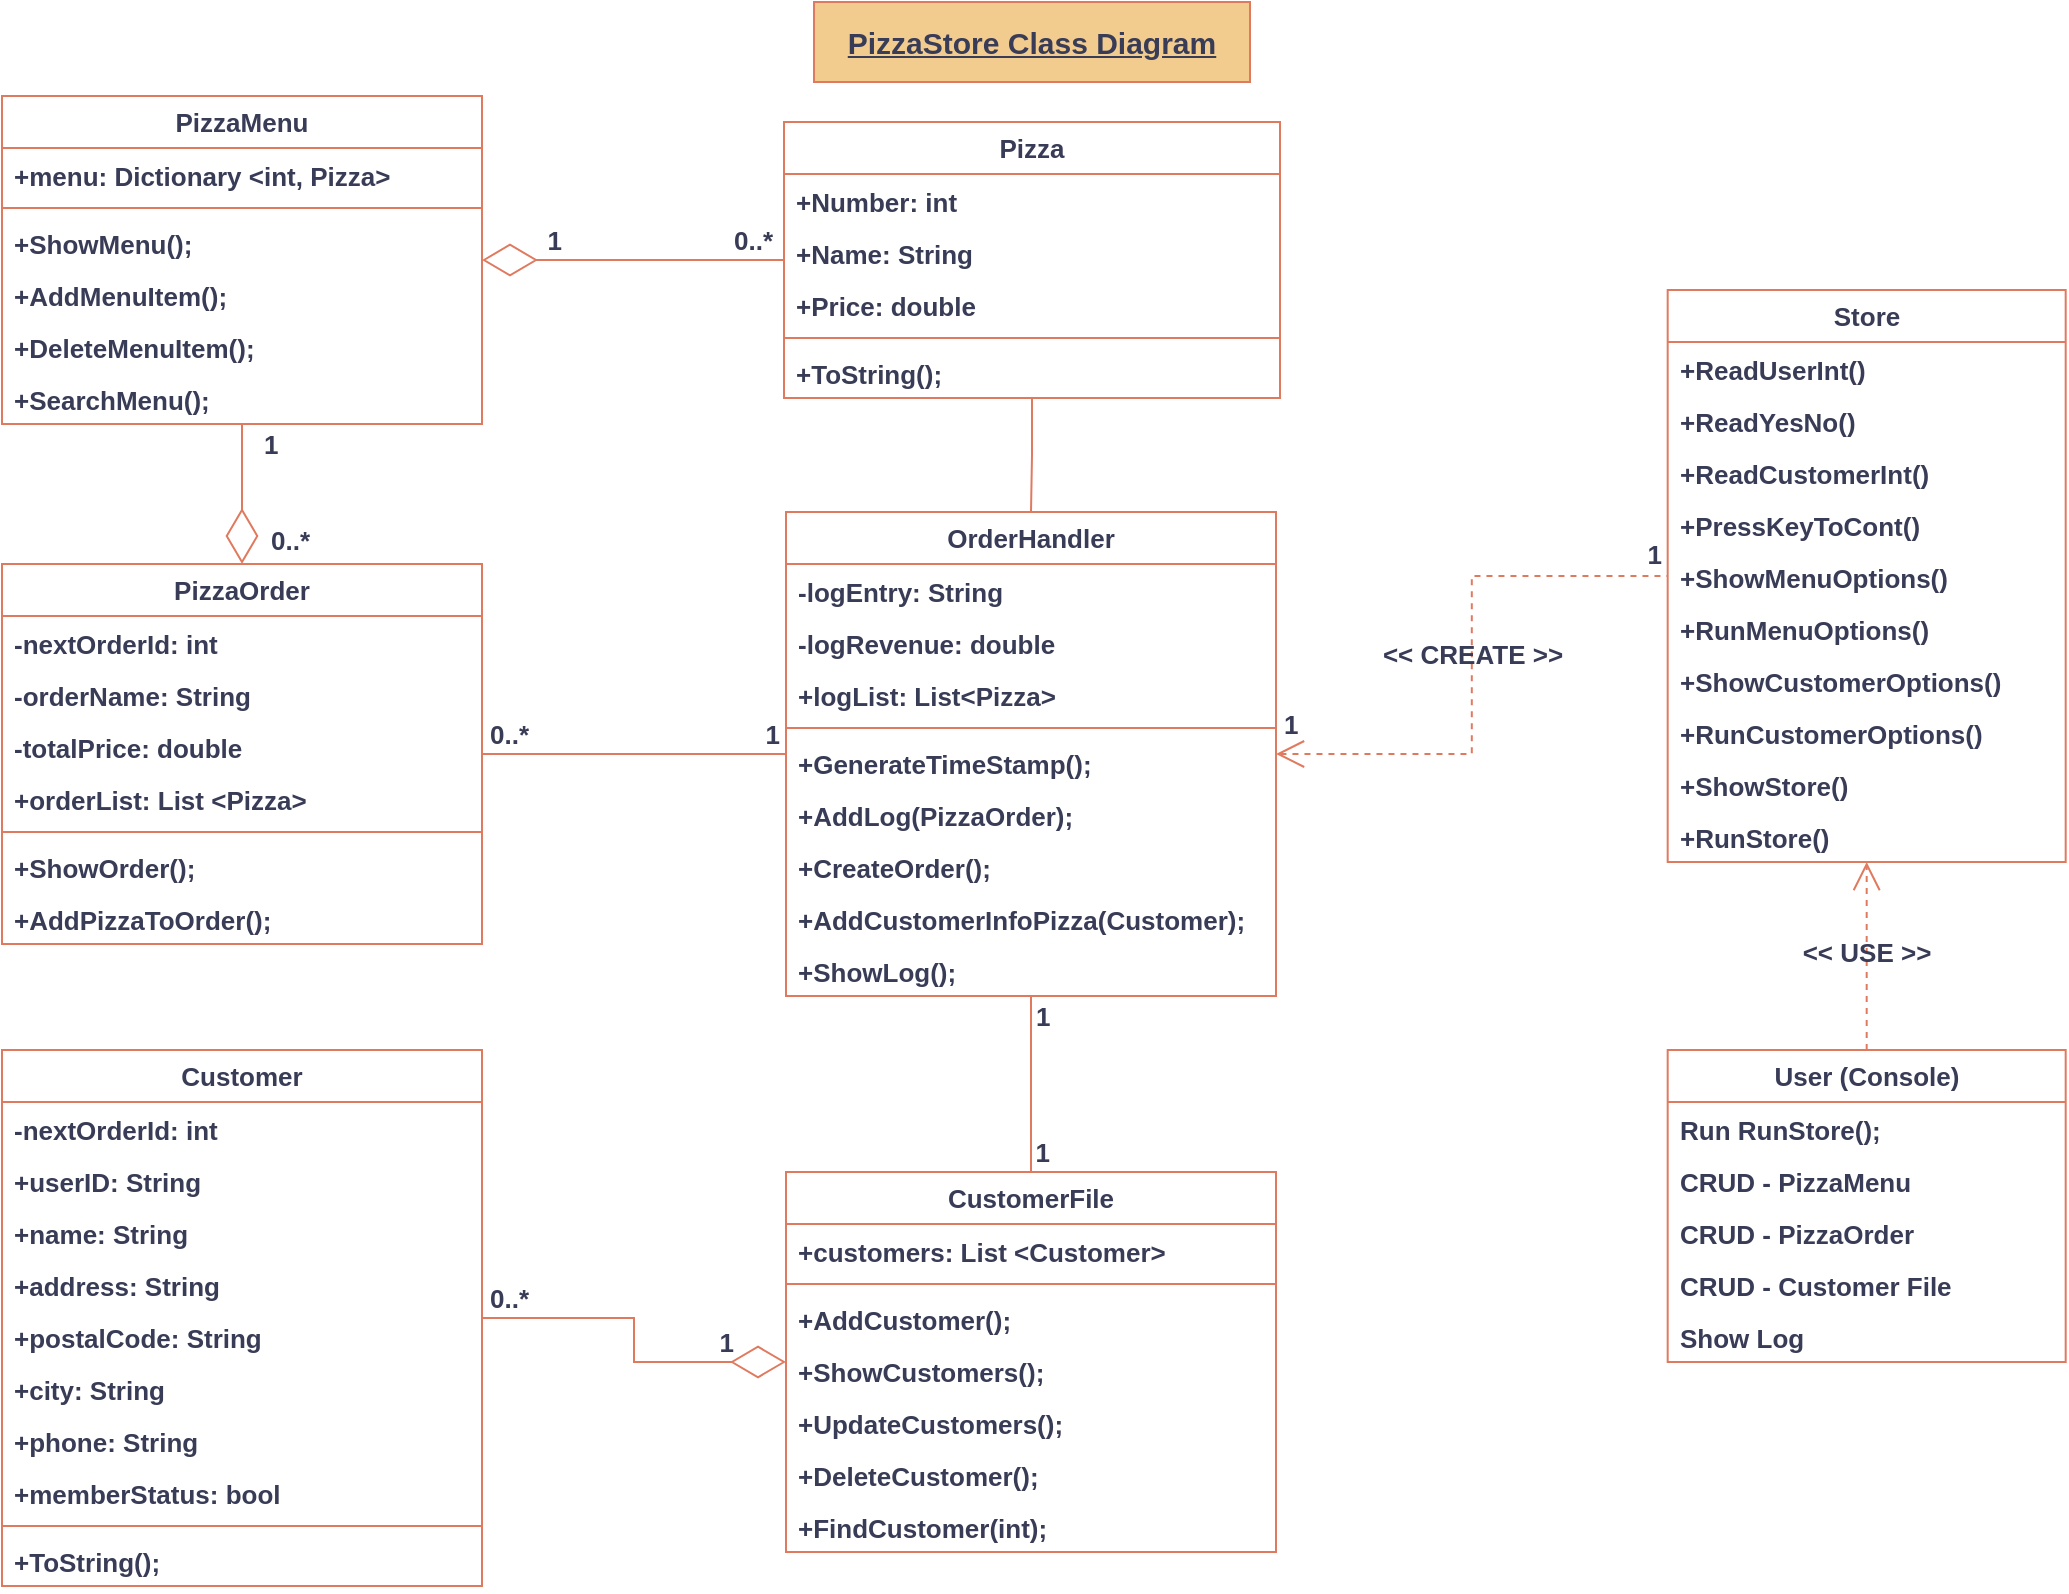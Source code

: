 <mxfile version="22.1.0" type="github">
  <diagram id="C5RBs43oDa-KdzZeNtuy" name="Page-1">
    <mxGraphModel dx="1433" dy="759" grid="1" gridSize="10" guides="1" tooltips="1" connect="1" arrows="1" fold="1" page="1" pageScale="1" pageWidth="1169" pageHeight="827" math="0" shadow="0">
      <root>
        <mxCell id="WIyWlLk6GJQsqaUBKTNV-0" />
        <mxCell id="WIyWlLk6GJQsqaUBKTNV-1" parent="WIyWlLk6GJQsqaUBKTNV-0" />
        <mxCell id="bQJ-rLeKdSGz1fPd3Oes-1" style="edgeStyle=orthogonalEdgeStyle;rounded=0;orthogonalLoop=1;jettySize=auto;html=1;endArrow=none;endFill=0;fillColor=#F2CC8F;strokeColor=#E07A5F;labelBackgroundColor=none;fontColor=default;" edge="1" parent="WIyWlLk6GJQsqaUBKTNV-1" source="Lri-4pAWPh4FQ8ncXx80-12" target="Lri-4pAWPh4FQ8ncXx80-90">
          <mxGeometry relative="1" as="geometry" />
        </mxCell>
        <mxCell id="Lri-4pAWPh4FQ8ncXx80-12" value="Pizza" style="swimlane;fontStyle=1;childLayout=stackLayout;horizontal=1;startSize=26;fillColor=none;horizontalStack=0;resizeParent=1;resizeParentMax=0;resizeLast=0;collapsible=1;marginBottom=0;whiteSpace=wrap;html=1;fontSize=13;spacing=2;rounded=0;labelBackgroundColor=none;strokeColor=#E07A5F;fontColor=#393C56;" parent="WIyWlLk6GJQsqaUBKTNV-1" vertex="1">
          <mxGeometry x="461" y="75" width="248" height="138" as="geometry" />
        </mxCell>
        <mxCell id="Lri-4pAWPh4FQ8ncXx80-13" value="+Number: int" style="text;strokeColor=none;fillColor=none;align=left;verticalAlign=top;spacingLeft=4;spacingRight=4;overflow=hidden;rotatable=0;points=[[0,0.5],[1,0.5]];portConstraint=eastwest;whiteSpace=wrap;html=1;fontSize=13;spacing=2;rounded=0;labelBackgroundColor=none;fontColor=#393C56;fontStyle=1" parent="Lri-4pAWPh4FQ8ncXx80-12" vertex="1">
          <mxGeometry y="26" width="248" height="26" as="geometry" />
        </mxCell>
        <mxCell id="Lri-4pAWPh4FQ8ncXx80-14" value="+Name: String" style="text;strokeColor=none;fillColor=none;align=left;verticalAlign=top;spacingLeft=4;spacingRight=4;overflow=hidden;rotatable=0;points=[[0,0.5],[1,0.5]];portConstraint=eastwest;whiteSpace=wrap;html=1;fontSize=13;spacing=2;rounded=0;labelBackgroundColor=none;fontColor=#393C56;fontStyle=1" parent="Lri-4pAWPh4FQ8ncXx80-12" vertex="1">
          <mxGeometry y="52" width="248" height="26" as="geometry" />
        </mxCell>
        <mxCell id="Lri-4pAWPh4FQ8ncXx80-15" value="+Price: double" style="text;strokeColor=none;fillColor=none;align=left;verticalAlign=top;spacingLeft=4;spacingRight=4;overflow=hidden;rotatable=0;points=[[0,0.5],[1,0.5]];portConstraint=eastwest;whiteSpace=wrap;html=1;fontSize=13;spacing=2;rounded=0;labelBackgroundColor=none;fontColor=#393C56;fontStyle=1" parent="Lri-4pAWPh4FQ8ncXx80-12" vertex="1">
          <mxGeometry y="78" width="248" height="26" as="geometry" />
        </mxCell>
        <mxCell id="Lri-4pAWPh4FQ8ncXx80-107" value="" style="line;strokeWidth=1;fillColor=none;align=left;verticalAlign=middle;spacingTop=-1;spacingLeft=3;spacingRight=3;rotatable=0;labelPosition=right;points=[];portConstraint=eastwest;strokeColor=#E07A5F;fontColor=#393C56;labelBackgroundColor=none;" parent="Lri-4pAWPh4FQ8ncXx80-12" vertex="1">
          <mxGeometry y="104" width="248" height="8" as="geometry" />
        </mxCell>
        <mxCell id="Lri-4pAWPh4FQ8ncXx80-108" value="+ToString();" style="text;strokeColor=none;fillColor=none;align=left;verticalAlign=top;spacingLeft=4;spacingRight=4;overflow=hidden;rotatable=0;points=[[0,0.5],[1,0.5]];portConstraint=eastwest;whiteSpace=wrap;html=1;fontSize=13;spacing=2;rounded=0;labelBackgroundColor=none;fontColor=#393C56;fontStyle=1" parent="Lri-4pAWPh4FQ8ncXx80-12" vertex="1">
          <mxGeometry y="112" width="248" height="26" as="geometry" />
        </mxCell>
        <mxCell id="Lri-4pAWPh4FQ8ncXx80-16" value="User (Console)" style="swimlane;fontStyle=1;childLayout=stackLayout;horizontal=1;startSize=26;fillColor=none;horizontalStack=0;resizeParent=1;resizeParentMax=0;resizeLast=0;collapsible=1;marginBottom=0;whiteSpace=wrap;html=1;fontSize=13;spacing=2;rounded=0;labelBackgroundColor=none;strokeColor=#E07A5F;fontColor=#393C56;" parent="WIyWlLk6GJQsqaUBKTNV-1" vertex="1">
          <mxGeometry x="902.84" y="539" width="199" height="156" as="geometry" />
        </mxCell>
        <mxCell id="Lri-4pAWPh4FQ8ncXx80-17" value="Run RunStore();" style="text;strokeColor=none;fillColor=none;align=left;verticalAlign=top;spacingLeft=4;spacingRight=4;overflow=hidden;rotatable=0;points=[[0,0.5],[1,0.5]];portConstraint=eastwest;whiteSpace=wrap;html=1;fontSize=13;spacing=2;rounded=0;labelBackgroundColor=none;fontColor=#393C56;fontStyle=1" parent="Lri-4pAWPh4FQ8ncXx80-16" vertex="1">
          <mxGeometry y="26" width="199" height="26" as="geometry" />
        </mxCell>
        <mxCell id="Lri-4pAWPh4FQ8ncXx80-18" value="CRUD - PizzaMenu" style="text;strokeColor=none;fillColor=none;align=left;verticalAlign=top;spacingLeft=4;spacingRight=4;overflow=hidden;rotatable=0;points=[[0,0.5],[1,0.5]];portConstraint=eastwest;whiteSpace=wrap;html=1;fontSize=13;spacing=2;rounded=0;labelBackgroundColor=none;fontColor=#393C56;fontStyle=1" parent="Lri-4pAWPh4FQ8ncXx80-16" vertex="1">
          <mxGeometry y="52" width="199" height="26" as="geometry" />
        </mxCell>
        <mxCell id="Lri-4pAWPh4FQ8ncXx80-110" value="CRUD - PizzaOrder" style="text;strokeColor=none;fillColor=none;align=left;verticalAlign=top;spacingLeft=4;spacingRight=4;overflow=hidden;rotatable=0;points=[[0,0.5],[1,0.5]];portConstraint=eastwest;whiteSpace=wrap;html=1;fontSize=13;spacing=2;rounded=0;labelBackgroundColor=none;fontColor=#393C56;fontStyle=1" parent="Lri-4pAWPh4FQ8ncXx80-16" vertex="1">
          <mxGeometry y="78" width="199" height="26" as="geometry" />
        </mxCell>
        <mxCell id="Lri-4pAWPh4FQ8ncXx80-19" value="CRUD - Customer File&amp;nbsp;" style="text;strokeColor=none;fillColor=none;align=left;verticalAlign=top;spacingLeft=4;spacingRight=4;overflow=hidden;rotatable=0;points=[[0,0.5],[1,0.5]];portConstraint=eastwest;whiteSpace=wrap;html=1;fontSize=13;spacing=2;rounded=0;labelBackgroundColor=none;fontColor=#393C56;fontStyle=1" parent="Lri-4pAWPh4FQ8ncXx80-16" vertex="1">
          <mxGeometry y="104" width="199" height="26" as="geometry" />
        </mxCell>
        <mxCell id="Lri-4pAWPh4FQ8ncXx80-20" value="Show Log" style="text;strokeColor=none;fillColor=none;align=left;verticalAlign=top;spacingLeft=4;spacingRight=4;overflow=hidden;rotatable=0;points=[[0,0.5],[1,0.5]];portConstraint=eastwest;whiteSpace=wrap;html=1;fontSize=13;spacing=2;rounded=0;labelBackgroundColor=none;fontColor=#393C56;fontStyle=1" parent="Lri-4pAWPh4FQ8ncXx80-16" vertex="1">
          <mxGeometry y="130" width="199" height="26" as="geometry" />
        </mxCell>
        <mxCell id="Lri-4pAWPh4FQ8ncXx80-30" value="PizzaOrder" style="swimlane;fontStyle=1;childLayout=stackLayout;horizontal=1;startSize=26;fillColor=none;horizontalStack=0;resizeParent=1;resizeParentMax=0;resizeLast=0;collapsible=1;marginBottom=0;whiteSpace=wrap;html=1;fontSize=13;spacing=2;rounded=0;labelBackgroundColor=none;strokeColor=#E07A5F;fontColor=#393C56;" parent="WIyWlLk6GJQsqaUBKTNV-1" vertex="1">
          <mxGeometry x="70" y="296" width="240" height="190" as="geometry" />
        </mxCell>
        <mxCell id="Lri-4pAWPh4FQ8ncXx80-32" value="-nextOrderId: int" style="text;strokeColor=none;fillColor=none;align=left;verticalAlign=top;spacingLeft=4;spacingRight=4;overflow=hidden;rotatable=0;points=[[0,0.5],[1,0.5]];portConstraint=eastwest;whiteSpace=wrap;html=1;fontSize=13;spacing=2;rounded=0;labelBackgroundColor=none;fontColor=#393C56;fontStyle=1" parent="Lri-4pAWPh4FQ8ncXx80-30" vertex="1">
          <mxGeometry y="26" width="240" height="26" as="geometry" />
        </mxCell>
        <mxCell id="Lri-4pAWPh4FQ8ncXx80-33" value="-orderName: String" style="text;strokeColor=none;fillColor=none;align=left;verticalAlign=top;spacingLeft=4;spacingRight=4;overflow=hidden;rotatable=0;points=[[0,0.5],[1,0.5]];portConstraint=eastwest;whiteSpace=wrap;html=1;fontSize=13;spacing=2;rounded=0;labelBackgroundColor=none;fontColor=#393C56;fontStyle=1" parent="Lri-4pAWPh4FQ8ncXx80-30" vertex="1">
          <mxGeometry y="52" width="240" height="26" as="geometry" />
        </mxCell>
        <mxCell id="Lri-4pAWPh4FQ8ncXx80-34" value="-totalPrice: double" style="text;strokeColor=none;fillColor=none;align=left;verticalAlign=top;spacingLeft=4;spacingRight=4;overflow=hidden;rotatable=0;points=[[0,0.5],[1,0.5]];portConstraint=eastwest;whiteSpace=wrap;html=1;fontSize=13;spacing=2;rounded=0;labelBackgroundColor=none;fontColor=#393C56;fontStyle=1" parent="Lri-4pAWPh4FQ8ncXx80-30" vertex="1">
          <mxGeometry y="78" width="240" height="26" as="geometry" />
        </mxCell>
        <mxCell id="Lri-4pAWPh4FQ8ncXx80-31" value="+orderList: List &amp;lt;Pizza&amp;gt;" style="text;strokeColor=none;fillColor=none;align=left;verticalAlign=top;spacingLeft=4;spacingRight=4;overflow=hidden;rotatable=0;points=[[0,0.5],[1,0.5]];portConstraint=eastwest;whiteSpace=wrap;html=1;fontSize=13;spacing=2;rounded=0;labelBackgroundColor=none;fontColor=#393C56;fontStyle=1" parent="Lri-4pAWPh4FQ8ncXx80-30" vertex="1">
          <mxGeometry y="104" width="240" height="26" as="geometry" />
        </mxCell>
        <mxCell id="Lri-4pAWPh4FQ8ncXx80-101" value="" style="line;strokeWidth=1;fillColor=none;align=left;verticalAlign=middle;spacingTop=-1;spacingLeft=3;spacingRight=3;rotatable=0;labelPosition=right;points=[];portConstraint=eastwest;strokeColor=#E07A5F;labelBackgroundColor=none;fontColor=#393C56;fontSize=13;fontStyle=1" parent="Lri-4pAWPh4FQ8ncXx80-30" vertex="1">
          <mxGeometry y="130" width="240" height="8" as="geometry" />
        </mxCell>
        <mxCell id="Lri-4pAWPh4FQ8ncXx80-35" value="+ShowOrder();" style="text;strokeColor=none;fillColor=none;align=left;verticalAlign=top;spacingLeft=4;spacingRight=4;overflow=hidden;rotatable=0;points=[[0,0.5],[1,0.5]];portConstraint=eastwest;whiteSpace=wrap;html=1;fontSize=13;spacing=2;rounded=0;labelBackgroundColor=none;fontColor=#393C56;fontStyle=1" parent="Lri-4pAWPh4FQ8ncXx80-30" vertex="1">
          <mxGeometry y="138" width="240" height="26" as="geometry" />
        </mxCell>
        <mxCell id="Lri-4pAWPh4FQ8ncXx80-36" value="+AddPizzaToOrder();" style="text;strokeColor=none;fillColor=none;align=left;verticalAlign=top;spacingLeft=4;spacingRight=4;overflow=hidden;rotatable=0;points=[[0,0.5],[1,0.5]];portConstraint=eastwest;whiteSpace=wrap;html=1;fontSize=13;spacing=2;rounded=0;labelBackgroundColor=none;fontColor=#393C56;fontStyle=1" parent="Lri-4pAWPh4FQ8ncXx80-30" vertex="1">
          <mxGeometry y="164" width="240" height="26" as="geometry" />
        </mxCell>
        <mxCell id="Lri-4pAWPh4FQ8ncXx80-37" value="Store" style="swimlane;fontStyle=1;childLayout=stackLayout;horizontal=1;startSize=26;fillColor=none;horizontalStack=0;resizeParent=1;resizeParentMax=0;resizeLast=0;collapsible=1;marginBottom=0;whiteSpace=wrap;html=1;fontSize=13;spacing=2;rounded=0;labelBackgroundColor=none;strokeColor=#E07A5F;fontColor=#393C56;" parent="WIyWlLk6GJQsqaUBKTNV-1" vertex="1">
          <mxGeometry x="902.84" y="159" width="199" height="286" as="geometry" />
        </mxCell>
        <mxCell id="Lri-4pAWPh4FQ8ncXx80-38" value="+ReadUserInt()" style="text;strokeColor=none;fillColor=none;align=left;verticalAlign=top;spacingLeft=4;spacingRight=4;overflow=hidden;rotatable=0;points=[[0,0.5],[1,0.5]];portConstraint=eastwest;whiteSpace=wrap;html=1;fontSize=13;spacing=2;rounded=0;labelBackgroundColor=none;fontColor=#393C56;fontStyle=1" parent="Lri-4pAWPh4FQ8ncXx80-37" vertex="1">
          <mxGeometry y="26" width="199" height="26" as="geometry" />
        </mxCell>
        <mxCell id="Lri-4pAWPh4FQ8ncXx80-39" value="+ReadYesNo()" style="text;strokeColor=none;fillColor=none;align=left;verticalAlign=top;spacingLeft=4;spacingRight=4;overflow=hidden;rotatable=0;points=[[0,0.5],[1,0.5]];portConstraint=eastwest;whiteSpace=wrap;html=1;fontSize=13;spacing=2;rounded=0;labelBackgroundColor=none;fontColor=#393C56;fontStyle=1" parent="Lri-4pAWPh4FQ8ncXx80-37" vertex="1">
          <mxGeometry y="52" width="199" height="26" as="geometry" />
        </mxCell>
        <mxCell id="Lri-4pAWPh4FQ8ncXx80-40" value="+ReadCustomerInt()" style="text;strokeColor=none;fillColor=none;align=left;verticalAlign=top;spacingLeft=4;spacingRight=4;overflow=hidden;rotatable=0;points=[[0,0.5],[1,0.5]];portConstraint=eastwest;whiteSpace=wrap;html=1;fontSize=13;spacing=2;rounded=0;labelBackgroundColor=none;fontColor=#393C56;fontStyle=1" parent="Lri-4pAWPh4FQ8ncXx80-37" vertex="1">
          <mxGeometry y="78" width="199" height="26" as="geometry" />
        </mxCell>
        <mxCell id="Lri-4pAWPh4FQ8ncXx80-41" value="+PressKeyToCont()" style="text;strokeColor=none;fillColor=none;align=left;verticalAlign=top;spacingLeft=4;spacingRight=4;overflow=hidden;rotatable=0;points=[[0,0.5],[1,0.5]];portConstraint=eastwest;whiteSpace=wrap;html=1;fontSize=13;spacing=2;rounded=0;labelBackgroundColor=none;fontColor=#393C56;fontStyle=1" parent="Lri-4pAWPh4FQ8ncXx80-37" vertex="1">
          <mxGeometry y="104" width="199" height="26" as="geometry" />
        </mxCell>
        <mxCell id="Lri-4pAWPh4FQ8ncXx80-42" value="+ShowMenuOptions()" style="text;strokeColor=none;fillColor=none;align=left;verticalAlign=top;spacingLeft=4;spacingRight=4;overflow=hidden;rotatable=0;points=[[0,0.5],[1,0.5]];portConstraint=eastwest;whiteSpace=wrap;html=1;fontSize=13;spacing=2;rounded=0;labelBackgroundColor=none;fontColor=#393C56;fontStyle=1" parent="Lri-4pAWPh4FQ8ncXx80-37" vertex="1">
          <mxGeometry y="130" width="199" height="26" as="geometry" />
        </mxCell>
        <mxCell id="Lri-4pAWPh4FQ8ncXx80-43" value="+RunMenuOptions()" style="text;strokeColor=none;fillColor=none;align=left;verticalAlign=top;spacingLeft=4;spacingRight=4;overflow=hidden;rotatable=0;points=[[0,0.5],[1,0.5]];portConstraint=eastwest;whiteSpace=wrap;html=1;fontSize=13;spacing=2;rounded=0;labelBackgroundColor=none;fontColor=#393C56;fontStyle=1" parent="Lri-4pAWPh4FQ8ncXx80-37" vertex="1">
          <mxGeometry y="156" width="199" height="26" as="geometry" />
        </mxCell>
        <mxCell id="Lri-4pAWPh4FQ8ncXx80-44" value="+ShowCustomerOptions()" style="text;strokeColor=none;fillColor=none;align=left;verticalAlign=top;spacingLeft=4;spacingRight=4;overflow=hidden;rotatable=0;points=[[0,0.5],[1,0.5]];portConstraint=eastwest;whiteSpace=wrap;html=1;fontSize=13;spacing=2;rounded=0;labelBackgroundColor=none;fontColor=#393C56;fontStyle=1" parent="Lri-4pAWPh4FQ8ncXx80-37" vertex="1">
          <mxGeometry y="182" width="199" height="26" as="geometry" />
        </mxCell>
        <mxCell id="Lri-4pAWPh4FQ8ncXx80-45" value="+RunCustomerOptions()" style="text;strokeColor=none;fillColor=none;align=left;verticalAlign=top;spacingLeft=4;spacingRight=4;overflow=hidden;rotatable=0;points=[[0,0.5],[1,0.5]];portConstraint=eastwest;whiteSpace=wrap;html=1;fontSize=13;spacing=2;rounded=0;labelBackgroundColor=none;fontColor=#393C56;fontStyle=1" parent="Lri-4pAWPh4FQ8ncXx80-37" vertex="1">
          <mxGeometry y="208" width="199" height="26" as="geometry" />
        </mxCell>
        <mxCell id="Lri-4pAWPh4FQ8ncXx80-46" value="+ShowStore()" style="text;strokeColor=none;fillColor=none;align=left;verticalAlign=top;spacingLeft=4;spacingRight=4;overflow=hidden;rotatable=0;points=[[0,0.5],[1,0.5]];portConstraint=eastwest;whiteSpace=wrap;html=1;fontSize=13;spacing=2;rounded=0;labelBackgroundColor=none;fontColor=#393C56;fontStyle=1" parent="Lri-4pAWPh4FQ8ncXx80-37" vertex="1">
          <mxGeometry y="234" width="199" height="26" as="geometry" />
        </mxCell>
        <mxCell id="Lri-4pAWPh4FQ8ncXx80-47" value="+RunStore()" style="text;strokeColor=none;fillColor=none;align=left;verticalAlign=top;spacingLeft=4;spacingRight=4;overflow=hidden;rotatable=0;points=[[0,0.5],[1,0.5]];portConstraint=eastwest;whiteSpace=wrap;html=1;fontSize=13;spacing=2;rounded=0;labelBackgroundColor=none;fontColor=#393C56;fontStyle=1" parent="Lri-4pAWPh4FQ8ncXx80-37" vertex="1">
          <mxGeometry y="260" width="199" height="26" as="geometry" />
        </mxCell>
        <mxCell id="Lri-4pAWPh4FQ8ncXx80-48" value="Customer" style="swimlane;fontStyle=1;childLayout=stackLayout;horizontal=1;startSize=26;fillColor=none;horizontalStack=0;resizeParent=1;resizeParentMax=0;resizeLast=0;collapsible=1;marginBottom=0;whiteSpace=wrap;html=1;fontSize=13;spacing=2;rounded=0;labelBackgroundColor=none;strokeColor=#E07A5F;fontColor=#393C56;" parent="WIyWlLk6GJQsqaUBKTNV-1" vertex="1">
          <mxGeometry x="70" y="539" width="240" height="268" as="geometry" />
        </mxCell>
        <mxCell id="Lri-4pAWPh4FQ8ncXx80-49" value="-nextOrderId: int" style="text;strokeColor=none;fillColor=none;align=left;verticalAlign=top;spacingLeft=4;spacingRight=4;overflow=hidden;rotatable=0;points=[[0,0.5],[1,0.5]];portConstraint=eastwest;whiteSpace=wrap;html=1;fontSize=13;spacing=2;rounded=0;labelBackgroundColor=none;fontColor=#393C56;fontStyle=1" parent="Lri-4pAWPh4FQ8ncXx80-48" vertex="1">
          <mxGeometry y="26" width="240" height="26" as="geometry" />
        </mxCell>
        <mxCell id="Lri-4pAWPh4FQ8ncXx80-109" value="+userID: String" style="text;strokeColor=none;fillColor=none;align=left;verticalAlign=top;spacingLeft=4;spacingRight=4;overflow=hidden;rotatable=0;points=[[0,0.5],[1,0.5]];portConstraint=eastwest;whiteSpace=wrap;html=1;fontSize=13;spacing=2;rounded=0;labelBackgroundColor=none;fontColor=#393C56;fontStyle=1" parent="Lri-4pAWPh4FQ8ncXx80-48" vertex="1">
          <mxGeometry y="52" width="240" height="26" as="geometry" />
        </mxCell>
        <mxCell id="Lri-4pAWPh4FQ8ncXx80-50" value="+name: String" style="text;strokeColor=none;fillColor=none;align=left;verticalAlign=top;spacingLeft=4;spacingRight=4;overflow=hidden;rotatable=0;points=[[0,0.5],[1,0.5]];portConstraint=eastwest;whiteSpace=wrap;html=1;fontSize=13;spacing=2;rounded=0;labelBackgroundColor=none;fontColor=#393C56;fontStyle=1" parent="Lri-4pAWPh4FQ8ncXx80-48" vertex="1">
          <mxGeometry y="78" width="240" height="26" as="geometry" />
        </mxCell>
        <mxCell id="Lri-4pAWPh4FQ8ncXx80-51" value="+address: String" style="text;strokeColor=none;fillColor=none;align=left;verticalAlign=top;spacingLeft=4;spacingRight=4;overflow=hidden;rotatable=0;points=[[0,0.5],[1,0.5]];portConstraint=eastwest;whiteSpace=wrap;html=1;fontSize=13;spacing=2;rounded=0;labelBackgroundColor=none;fontColor=#393C56;fontStyle=1" parent="Lri-4pAWPh4FQ8ncXx80-48" vertex="1">
          <mxGeometry y="104" width="240" height="26" as="geometry" />
        </mxCell>
        <mxCell id="Lri-4pAWPh4FQ8ncXx80-52" value="+postalCode: String" style="text;strokeColor=none;fillColor=none;align=left;verticalAlign=top;spacingLeft=4;spacingRight=4;overflow=hidden;rotatable=0;points=[[0,0.5],[1,0.5]];portConstraint=eastwest;whiteSpace=wrap;html=1;fontSize=13;spacing=2;rounded=0;labelBackgroundColor=none;fontColor=#393C56;fontStyle=1" parent="Lri-4pAWPh4FQ8ncXx80-48" vertex="1">
          <mxGeometry y="130" width="240" height="26" as="geometry" />
        </mxCell>
        <mxCell id="Lri-4pAWPh4FQ8ncXx80-53" value="+city: String" style="text;strokeColor=none;fillColor=none;align=left;verticalAlign=top;spacingLeft=4;spacingRight=4;overflow=hidden;rotatable=0;points=[[0,0.5],[1,0.5]];portConstraint=eastwest;whiteSpace=wrap;html=1;fontSize=13;spacing=2;rounded=0;labelBackgroundColor=none;fontColor=#393C56;fontStyle=1" parent="Lri-4pAWPh4FQ8ncXx80-48" vertex="1">
          <mxGeometry y="156" width="240" height="26" as="geometry" />
        </mxCell>
        <mxCell id="Lri-4pAWPh4FQ8ncXx80-54" value="+phone: String" style="text;strokeColor=none;fillColor=none;align=left;verticalAlign=top;spacingLeft=4;spacingRight=4;overflow=hidden;rotatable=0;points=[[0,0.5],[1,0.5]];portConstraint=eastwest;whiteSpace=wrap;html=1;fontSize=13;spacing=2;rounded=0;labelBackgroundColor=none;fontColor=#393C56;fontStyle=1" parent="Lri-4pAWPh4FQ8ncXx80-48" vertex="1">
          <mxGeometry y="182" width="240" height="26" as="geometry" />
        </mxCell>
        <mxCell id="Lri-4pAWPh4FQ8ncXx80-55" value="+memberStatus: bool" style="text;strokeColor=none;fillColor=none;align=left;verticalAlign=top;spacingLeft=4;spacingRight=4;overflow=hidden;rotatable=0;points=[[0,0.5],[1,0.5]];portConstraint=eastwest;whiteSpace=wrap;html=1;fontSize=13;spacing=2;rounded=0;labelBackgroundColor=none;fontColor=#393C56;fontStyle=1" parent="Lri-4pAWPh4FQ8ncXx80-48" vertex="1">
          <mxGeometry y="208" width="240" height="26" as="geometry" />
        </mxCell>
        <mxCell id="Lri-4pAWPh4FQ8ncXx80-104" value="" style="line;strokeWidth=1;fillColor=none;align=left;verticalAlign=middle;spacingTop=-1;spacingLeft=3;spacingRight=3;rotatable=0;labelPosition=right;points=[];portConstraint=eastwest;strokeColor=#E07A5F;labelBackgroundColor=none;fontColor=#393C56;fontSize=13;fontStyle=1" parent="Lri-4pAWPh4FQ8ncXx80-48" vertex="1">
          <mxGeometry y="234" width="240" height="8" as="geometry" />
        </mxCell>
        <mxCell id="Lri-4pAWPh4FQ8ncXx80-102" value="+ToString();" style="text;strokeColor=none;fillColor=none;align=left;verticalAlign=top;spacingLeft=4;spacingRight=4;overflow=hidden;rotatable=0;points=[[0,0.5],[1,0.5]];portConstraint=eastwest;whiteSpace=wrap;html=1;fontSize=13;spacing=2;rounded=0;labelBackgroundColor=none;fontColor=#393C56;fontStyle=1" parent="Lri-4pAWPh4FQ8ncXx80-48" vertex="1">
          <mxGeometry y="242" width="240" height="26" as="geometry" />
        </mxCell>
        <mxCell id="Lri-4pAWPh4FQ8ncXx80-56" value="PizzaMenu" style="swimlane;fontStyle=1;childLayout=stackLayout;horizontal=1;startSize=26;fillColor=none;horizontalStack=0;resizeParent=1;resizeParentMax=0;resizeLast=0;collapsible=1;marginBottom=0;whiteSpace=wrap;html=1;fontSize=13;spacing=2;rounded=0;labelBackgroundColor=none;strokeColor=#E07A5F;fontColor=#393C56;" parent="WIyWlLk6GJQsqaUBKTNV-1" vertex="1">
          <mxGeometry x="70" y="62" width="240" height="164" as="geometry" />
        </mxCell>
        <mxCell id="Lri-4pAWPh4FQ8ncXx80-57" value="+menu: Dictionary &amp;lt;int, Pizza&amp;gt;" style="text;strokeColor=none;fillColor=none;align=left;verticalAlign=top;spacingLeft=4;spacingRight=4;overflow=hidden;rotatable=0;points=[[0,0.5],[1,0.5]];portConstraint=eastwest;whiteSpace=wrap;html=1;fontSize=13;spacing=2;rounded=0;labelBackgroundColor=none;fontColor=#393C56;fontStyle=1" parent="Lri-4pAWPh4FQ8ncXx80-56" vertex="1">
          <mxGeometry y="26" width="240" height="26" as="geometry" />
        </mxCell>
        <mxCell id="Lri-4pAWPh4FQ8ncXx80-106" value="" style="line;strokeWidth=1;fillColor=none;align=left;verticalAlign=middle;spacingTop=-1;spacingLeft=3;spacingRight=3;rotatable=0;labelPosition=right;points=[];portConstraint=eastwest;strokeColor=#E07A5F;labelBackgroundColor=none;fontColor=#393C56;fontSize=13;fontStyle=1" parent="Lri-4pAWPh4FQ8ncXx80-56" vertex="1">
          <mxGeometry y="52" width="240" height="8" as="geometry" />
        </mxCell>
        <mxCell id="Lri-4pAWPh4FQ8ncXx80-59" value="+ShowMenu();" style="text;strokeColor=none;fillColor=none;align=left;verticalAlign=top;spacingLeft=4;spacingRight=4;overflow=hidden;rotatable=0;points=[[0,0.5],[1,0.5]];portConstraint=eastwest;whiteSpace=wrap;html=1;fontSize=13;spacing=2;rounded=0;labelBackgroundColor=none;fontColor=#393C56;fontStyle=1" parent="Lri-4pAWPh4FQ8ncXx80-56" vertex="1">
          <mxGeometry y="60" width="240" height="26" as="geometry" />
        </mxCell>
        <mxCell id="Lri-4pAWPh4FQ8ncXx80-58" value="+AddMenuItem();" style="text;strokeColor=none;fillColor=none;align=left;verticalAlign=top;spacingLeft=4;spacingRight=4;overflow=hidden;rotatable=0;points=[[0,0.5],[1,0.5]];portConstraint=eastwest;whiteSpace=wrap;html=1;fontSize=13;spacing=2;rounded=0;labelBackgroundColor=none;fontColor=#393C56;fontStyle=1" parent="Lri-4pAWPh4FQ8ncXx80-56" vertex="1">
          <mxGeometry y="86" width="240" height="26" as="geometry" />
        </mxCell>
        <mxCell id="Lri-4pAWPh4FQ8ncXx80-60" value="+DeleteMenuItem();" style="text;strokeColor=none;fillColor=none;align=left;verticalAlign=top;spacingLeft=4;spacingRight=4;overflow=hidden;rotatable=0;points=[[0,0.5],[1,0.5]];portConstraint=eastwest;whiteSpace=wrap;html=1;fontSize=13;spacing=2;rounded=0;labelBackgroundColor=none;fontColor=#393C56;fontStyle=1" parent="Lri-4pAWPh4FQ8ncXx80-56" vertex="1">
          <mxGeometry y="112" width="240" height="26" as="geometry" />
        </mxCell>
        <mxCell id="Lri-4pAWPh4FQ8ncXx80-61" value="+SearchMenu();" style="text;strokeColor=none;fillColor=none;align=left;verticalAlign=top;spacingLeft=4;spacingRight=4;overflow=hidden;rotatable=0;points=[[0,0.5],[1,0.5]];portConstraint=eastwest;whiteSpace=wrap;html=1;fontSize=13;spacing=2;rounded=0;labelBackgroundColor=none;fontColor=#393C56;fontStyle=1" parent="Lri-4pAWPh4FQ8ncXx80-56" vertex="1">
          <mxGeometry y="138" width="240" height="26" as="geometry" />
        </mxCell>
        <mxCell id="Lri-4pAWPh4FQ8ncXx80-62" value="CustomerFile" style="swimlane;fontStyle=1;childLayout=stackLayout;horizontal=1;startSize=26;fillColor=none;horizontalStack=0;resizeParent=1;resizeParentMax=0;resizeLast=0;collapsible=1;marginBottom=0;whiteSpace=wrap;html=1;fontSize=13;spacing=2;rounded=0;labelBackgroundColor=none;strokeColor=#E07A5F;fontColor=#393C56;" parent="WIyWlLk6GJQsqaUBKTNV-1" vertex="1">
          <mxGeometry x="462" y="600" width="245" height="190" as="geometry" />
        </mxCell>
        <mxCell id="Lri-4pAWPh4FQ8ncXx80-63" value="+customers: List &amp;lt;Customer&amp;gt;" style="text;strokeColor=none;fillColor=none;align=left;verticalAlign=top;spacingLeft=4;spacingRight=4;overflow=hidden;rotatable=0;points=[[0,0.5],[1,0.5]];portConstraint=eastwest;whiteSpace=wrap;html=1;fontSize=13;spacing=2;rounded=0;labelBackgroundColor=none;fontColor=#393C56;fontStyle=1" parent="Lri-4pAWPh4FQ8ncXx80-62" vertex="1">
          <mxGeometry y="26" width="245" height="26" as="geometry" />
        </mxCell>
        <mxCell id="Lri-4pAWPh4FQ8ncXx80-105" value="" style="line;strokeWidth=1;fillColor=none;align=left;verticalAlign=middle;spacingTop=-1;spacingLeft=3;spacingRight=3;rotatable=0;labelPosition=right;points=[];portConstraint=eastwest;strokeColor=#E07A5F;labelBackgroundColor=none;fontColor=#393C56;fontSize=13;fontStyle=1" parent="Lri-4pAWPh4FQ8ncXx80-62" vertex="1">
          <mxGeometry y="52" width="245" height="8" as="geometry" />
        </mxCell>
        <mxCell id="Lri-4pAWPh4FQ8ncXx80-64" value="+AddCustomer();" style="text;strokeColor=none;fillColor=none;align=left;verticalAlign=top;spacingLeft=4;spacingRight=4;overflow=hidden;rotatable=0;points=[[0,0.5],[1,0.5]];portConstraint=eastwest;whiteSpace=wrap;html=1;fontSize=13;spacing=2;rounded=0;labelBackgroundColor=none;fontColor=#393C56;fontStyle=1" parent="Lri-4pAWPh4FQ8ncXx80-62" vertex="1">
          <mxGeometry y="60" width="245" height="26" as="geometry" />
        </mxCell>
        <mxCell id="Lri-4pAWPh4FQ8ncXx80-65" value="+ShowCustomers();" style="text;strokeColor=none;fillColor=none;align=left;verticalAlign=top;spacingLeft=4;spacingRight=4;overflow=hidden;rotatable=0;points=[[0,0.5],[1,0.5]];portConstraint=eastwest;whiteSpace=wrap;html=1;fontSize=13;spacing=2;rounded=0;labelBackgroundColor=none;fontColor=#393C56;fontStyle=1" parent="Lri-4pAWPh4FQ8ncXx80-62" vertex="1">
          <mxGeometry y="86" width="245" height="26" as="geometry" />
        </mxCell>
        <mxCell id="Lri-4pAWPh4FQ8ncXx80-66" value="+UpdateCustomers();" style="text;strokeColor=none;fillColor=none;align=left;verticalAlign=top;spacingLeft=4;spacingRight=4;overflow=hidden;rotatable=0;points=[[0,0.5],[1,0.5]];portConstraint=eastwest;whiteSpace=wrap;html=1;fontSize=13;spacing=2;rounded=0;labelBackgroundColor=none;fontColor=#393C56;fontStyle=1" parent="Lri-4pAWPh4FQ8ncXx80-62" vertex="1">
          <mxGeometry y="112" width="245" height="26" as="geometry" />
        </mxCell>
        <mxCell id="Lri-4pAWPh4FQ8ncXx80-67" value="+DeleteCustomer();" style="text;strokeColor=none;fillColor=none;align=left;verticalAlign=top;spacingLeft=4;spacingRight=4;overflow=hidden;rotatable=0;points=[[0,0.5],[1,0.5]];portConstraint=eastwest;whiteSpace=wrap;html=1;fontSize=13;spacing=2;rounded=0;labelBackgroundColor=none;fontColor=#393C56;fontStyle=1" parent="Lri-4pAWPh4FQ8ncXx80-62" vertex="1">
          <mxGeometry y="138" width="245" height="26" as="geometry" />
        </mxCell>
        <mxCell id="Lri-4pAWPh4FQ8ncXx80-68" value="+FindCustomer(int);" style="text;strokeColor=none;fillColor=none;align=left;verticalAlign=top;spacingLeft=4;spacingRight=4;overflow=hidden;rotatable=0;points=[[0,0.5],[1,0.5]];portConstraint=eastwest;whiteSpace=wrap;html=1;fontSize=13;spacing=2;rounded=0;labelBackgroundColor=none;fontColor=#393C56;fontStyle=1" parent="Lri-4pAWPh4FQ8ncXx80-62" vertex="1">
          <mxGeometry y="164" width="245" height="26" as="geometry" />
        </mxCell>
        <mxCell id="Lri-4pAWPh4FQ8ncXx80-69" value="" style="endArrow=diamondThin;html=1;edgeStyle=orthogonalEdgeStyle;rounded=0;endFill=0;startSize=6;endSize=25;fontSize=13;labelBackgroundColor=none;strokeColor=#E07A5F;fontColor=default;fontStyle=1" parent="WIyWlLk6GJQsqaUBKTNV-1" source="Lri-4pAWPh4FQ8ncXx80-48" target="Lri-4pAWPh4FQ8ncXx80-62" edge="1">
          <mxGeometry relative="1" as="geometry">
            <mxPoint x="280" y="668.29" as="sourcePoint" />
            <mxPoint x="440" y="668.29" as="targetPoint" />
          </mxGeometry>
        </mxCell>
        <mxCell id="Lri-4pAWPh4FQ8ncXx80-70" value="0..*" style="edgeLabel;resizable=0;html=1;align=left;verticalAlign=bottom;fontSize=13;rounded=0;labelBackgroundColor=none;fontColor=#393C56;fontStyle=1" parent="Lri-4pAWPh4FQ8ncXx80-69" connectable="0" vertex="1">
          <mxGeometry x="-1" relative="1" as="geometry">
            <mxPoint x="2" as="offset" />
          </mxGeometry>
        </mxCell>
        <mxCell id="Lri-4pAWPh4FQ8ncXx80-71" value="1" style="edgeLabel;resizable=0;html=1;align=right;verticalAlign=bottom;fontSize=13;rounded=0;labelBackgroundColor=none;fontColor=#393C56;fontStyle=1" parent="Lri-4pAWPh4FQ8ncXx80-69" connectable="0" vertex="1">
          <mxGeometry x="1" relative="1" as="geometry">
            <mxPoint x="-26" as="offset" />
          </mxGeometry>
        </mxCell>
        <mxCell id="Lri-4pAWPh4FQ8ncXx80-72" value="" style="endArrow=diamondThin;html=1;edgeStyle=orthogonalEdgeStyle;rounded=0;endFill=0;startSize=6;endSize=25;fontSize=13;labelBackgroundColor=none;strokeColor=#E07A5F;fontColor=default;fontStyle=1" parent="WIyWlLk6GJQsqaUBKTNV-1" source="Lri-4pAWPh4FQ8ncXx80-12" target="Lri-4pAWPh4FQ8ncXx80-56" edge="1">
          <mxGeometry relative="1" as="geometry">
            <mxPoint x="505" y="230" as="sourcePoint" />
            <mxPoint x="238" y="230" as="targetPoint" />
          </mxGeometry>
        </mxCell>
        <mxCell id="Lri-4pAWPh4FQ8ncXx80-73" value="0..*" style="edgeLabel;resizable=0;html=1;align=left;verticalAlign=bottom;fontSize=13;rounded=0;labelBackgroundColor=none;fontColor=#393C56;fontStyle=1" parent="Lri-4pAWPh4FQ8ncXx80-72" connectable="0" vertex="1">
          <mxGeometry x="-1" relative="1" as="geometry">
            <mxPoint x="-27" as="offset" />
          </mxGeometry>
        </mxCell>
        <mxCell id="Lri-4pAWPh4FQ8ncXx80-74" value="1" style="edgeLabel;resizable=0;html=1;align=right;verticalAlign=bottom;fontSize=13;rounded=0;labelBackgroundColor=none;fontColor=#393C56;fontStyle=1" parent="Lri-4pAWPh4FQ8ncXx80-72" connectable="0" vertex="1">
          <mxGeometry x="1" relative="1" as="geometry">
            <mxPoint x="40" as="offset" />
          </mxGeometry>
        </mxCell>
        <mxCell id="Lri-4pAWPh4FQ8ncXx80-75" value="" style="endArrow=diamondThin;html=1;edgeStyle=orthogonalEdgeStyle;rounded=0;fontSize=13;startArrow=none;startFill=0;startSize=25;endFill=0;endSize=25;labelBackgroundColor=none;strokeColor=#E07A5F;fontColor=default;fontStyle=1" parent="WIyWlLk6GJQsqaUBKTNV-1" source="Lri-4pAWPh4FQ8ncXx80-56" target="Lri-4pAWPh4FQ8ncXx80-30" edge="1">
          <mxGeometry relative="1" as="geometry">
            <mxPoint x="460" y="430" as="sourcePoint" />
            <mxPoint x="620" y="430" as="targetPoint" />
          </mxGeometry>
        </mxCell>
        <mxCell id="Lri-4pAWPh4FQ8ncXx80-76" value="1" style="edgeLabel;resizable=0;html=1;align=left;verticalAlign=bottom;fontSize=13;rounded=0;labelBackgroundColor=none;fontColor=#393C56;fontStyle=1" parent="Lri-4pAWPh4FQ8ncXx80-75" connectable="0" vertex="1">
          <mxGeometry x="-1" relative="1" as="geometry">
            <mxPoint x="9" y="20" as="offset" />
          </mxGeometry>
        </mxCell>
        <mxCell id="Lri-4pAWPh4FQ8ncXx80-77" value="0..*" style="edgeLabel;resizable=0;html=1;align=right;verticalAlign=bottom;fontSize=13;rounded=0;labelBackgroundColor=none;fontColor=#393C56;fontStyle=1" parent="Lri-4pAWPh4FQ8ncXx80-75" connectable="0" vertex="1">
          <mxGeometry x="1" relative="1" as="geometry">
            <mxPoint x="34" y="-2" as="offset" />
          </mxGeometry>
        </mxCell>
        <mxCell id="Lri-4pAWPh4FQ8ncXx80-78" value="" style="endArrow=open;endSize=12;dashed=1;html=1;rounded=0;fontSize=13;labelBackgroundColor=none;strokeColor=#E07A5F;fontColor=default;fontStyle=1" parent="WIyWlLk6GJQsqaUBKTNV-1" source="Lri-4pAWPh4FQ8ncXx80-16" target="Lri-4pAWPh4FQ8ncXx80-37" edge="1">
          <mxGeometry x="-0.006" width="160" relative="1" as="geometry">
            <mxPoint x="771.84" y="500" as="sourcePoint" />
            <mxPoint x="931.84" y="500" as="targetPoint" />
            <mxPoint as="offset" />
          </mxGeometry>
        </mxCell>
        <mxCell id="Lri-4pAWPh4FQ8ncXx80-79" value="" style="endArrow=none;html=1;edgeStyle=orthogonalEdgeStyle;rounded=0;labelBackgroundColor=none;strokeColor=#E07A5F;fontColor=default;fontStyle=1;fontSize=13;" parent="WIyWlLk6GJQsqaUBKTNV-1" source="Lri-4pAWPh4FQ8ncXx80-30" target="Lri-4pAWPh4FQ8ncXx80-90" edge="1">
          <mxGeometry relative="1" as="geometry">
            <mxPoint x="290" y="413.64" as="sourcePoint" />
            <mxPoint x="480" y="414" as="targetPoint" />
          </mxGeometry>
        </mxCell>
        <mxCell id="Lri-4pAWPh4FQ8ncXx80-80" value="0..*" style="edgeLabel;resizable=0;html=1;align=left;verticalAlign=bottom;fontSize=13;rounded=0;labelBackgroundColor=none;fontColor=#393C56;fontStyle=1" parent="Lri-4pAWPh4FQ8ncXx80-79" connectable="0" vertex="1">
          <mxGeometry x="-1" relative="1" as="geometry">
            <mxPoint x="2" as="offset" />
          </mxGeometry>
        </mxCell>
        <mxCell id="Lri-4pAWPh4FQ8ncXx80-81" value="1" style="edgeLabel;resizable=0;html=1;align=right;verticalAlign=bottom;fontSize=13;rounded=0;labelBackgroundColor=none;fontColor=#393C56;fontStyle=1" parent="Lri-4pAWPh4FQ8ncXx80-79" connectable="0" vertex="1">
          <mxGeometry x="1" relative="1" as="geometry">
            <mxPoint x="-3" as="offset" />
          </mxGeometry>
        </mxCell>
        <mxCell id="Lri-4pAWPh4FQ8ncXx80-82" value="" style="endArrow=none;html=1;edgeStyle=orthogonalEdgeStyle;rounded=0;fontSize=13;startArrow=open;startFill=0;endSize=9;startSize=12;dashed=1;labelBackgroundColor=none;strokeColor=#E07A5F;fontColor=default;fontStyle=1" parent="WIyWlLk6GJQsqaUBKTNV-1" source="Lri-4pAWPh4FQ8ncXx80-90" target="Lri-4pAWPh4FQ8ncXx80-37" edge="1">
          <mxGeometry relative="1" as="geometry">
            <mxPoint x="680" y="414" as="sourcePoint" />
            <mxPoint x="790" y="360" as="targetPoint" />
          </mxGeometry>
        </mxCell>
        <mxCell id="Lri-4pAWPh4FQ8ncXx80-83" value="1" style="edgeLabel;resizable=0;html=1;align=left;verticalAlign=bottom;fontSize=13;rounded=0;labelBackgroundColor=none;fontColor=#393C56;fontStyle=1" parent="Lri-4pAWPh4FQ8ncXx80-82" connectable="0" vertex="1">
          <mxGeometry x="-1" relative="1" as="geometry">
            <mxPoint x="2" y="-5" as="offset" />
          </mxGeometry>
        </mxCell>
        <mxCell id="Lri-4pAWPh4FQ8ncXx80-84" value="1" style="edgeLabel;resizable=0;html=1;align=right;verticalAlign=bottom;fontSize=13;rounded=0;labelBackgroundColor=none;fontColor=#393C56;fontStyle=1" parent="Lri-4pAWPh4FQ8ncXx80-82" connectable="0" vertex="1">
          <mxGeometry x="1" relative="1" as="geometry">
            <mxPoint x="-3" y="-1" as="offset" />
          </mxGeometry>
        </mxCell>
        <mxCell id="Lri-4pAWPh4FQ8ncXx80-85" value="&lt;span style=&quot;font-size: 13px;&quot;&gt;&lt;span style=&quot;font-size: 13px;&quot;&gt;&amp;lt;&amp;lt; CREATE &amp;gt;&amp;gt;&lt;/span&gt;&lt;/span&gt;" style="edgeLabel;html=1;align=center;verticalAlign=middle;resizable=0;points=[];rounded=0;labelBackgroundColor=none;fontColor=#393C56;fontStyle=1;fontSize=13;" parent="Lri-4pAWPh4FQ8ncXx80-82" vertex="1" connectable="0">
          <mxGeometry x="-0.027" relative="1" as="geometry">
            <mxPoint y="-10" as="offset" />
          </mxGeometry>
        </mxCell>
        <mxCell id="Lri-4pAWPh4FQ8ncXx80-86" value="" style="endArrow=none;html=1;edgeStyle=orthogonalEdgeStyle;rounded=0;fontSize=13;labelBackgroundColor=none;strokeColor=#E07A5F;fontColor=default;fontStyle=1" parent="WIyWlLk6GJQsqaUBKTNV-1" source="Lri-4pAWPh4FQ8ncXx80-90" target="Lri-4pAWPh4FQ8ncXx80-62" edge="1">
          <mxGeometry relative="1" as="geometry">
            <mxPoint x="580" y="531" as="sourcePoint" />
            <mxPoint x="585" y="604" as="targetPoint" />
          </mxGeometry>
        </mxCell>
        <mxCell id="Lri-4pAWPh4FQ8ncXx80-87" value="1" style="edgeLabel;resizable=0;html=1;align=left;verticalAlign=bottom;fontSize=13;rounded=0;labelBackgroundColor=none;fontColor=#393C56;fontStyle=1" parent="Lri-4pAWPh4FQ8ncXx80-86" connectable="0" vertex="1">
          <mxGeometry x="-1" relative="1" as="geometry">
            <mxPoint y="20" as="offset" />
          </mxGeometry>
        </mxCell>
        <mxCell id="Lri-4pAWPh4FQ8ncXx80-88" value="1" style="edgeLabel;resizable=0;html=1;align=right;verticalAlign=bottom;fontSize=13;rounded=0;labelBackgroundColor=none;fontColor=#393C56;fontStyle=1" parent="Lri-4pAWPh4FQ8ncXx80-86" connectable="0" vertex="1">
          <mxGeometry x="1" relative="1" as="geometry">
            <mxPoint x="10" as="offset" />
          </mxGeometry>
        </mxCell>
        <mxCell id="Lri-4pAWPh4FQ8ncXx80-89" value="&lt;span style=&quot;font-size: 13px;&quot;&gt;&lt;span style=&quot;font-size: 13px;&quot;&gt;&amp;lt;&amp;lt; USE &amp;gt;&amp;gt;&lt;/span&gt;&lt;/span&gt;" style="edgeLabel;html=1;align=center;verticalAlign=middle;resizable=0;points=[];rounded=0;labelBackgroundColor=none;fontColor=#393C56;fontStyle=1;fontSize=13;" parent="WIyWlLk6GJQsqaUBKTNV-1" vertex="1" connectable="0">
          <mxGeometry x="1007.843" y="492" as="geometry">
            <mxPoint x="-6" y="-2" as="offset" />
          </mxGeometry>
        </mxCell>
        <mxCell id="Lri-4pAWPh4FQ8ncXx80-90" value="OrderHandler" style="swimlane;fontStyle=1;childLayout=stackLayout;horizontal=1;startSize=26;fillColor=none;horizontalStack=0;resizeParent=1;resizeParentMax=0;resizeLast=0;collapsible=1;marginBottom=0;whiteSpace=wrap;html=1;fontSize=13;spacing=2;labelBackgroundColor=none;strokeColor=#E07A5F;fontColor=#393C56;" parent="WIyWlLk6GJQsqaUBKTNV-1" vertex="1">
          <mxGeometry x="462" y="270" width="245" height="242" as="geometry" />
        </mxCell>
        <mxCell id="Lri-4pAWPh4FQ8ncXx80-92" value="-logEntry: String" style="text;strokeColor=none;fillColor=none;align=left;verticalAlign=top;spacingLeft=4;spacingRight=4;overflow=hidden;rotatable=0;points=[[0,0.5],[1,0.5]];portConstraint=eastwest;whiteSpace=wrap;html=1;fontSize=13;spacing=2;labelBackgroundColor=none;fontColor=#393C56;fontStyle=1" parent="Lri-4pAWPh4FQ8ncXx80-90" vertex="1">
          <mxGeometry y="26" width="245" height="26" as="geometry" />
        </mxCell>
        <mxCell id="Lri-4pAWPh4FQ8ncXx80-93" value="-logRevenue: double" style="text;strokeColor=none;fillColor=none;align=left;verticalAlign=top;spacingLeft=4;spacingRight=4;overflow=hidden;rotatable=0;points=[[0,0.5],[1,0.5]];portConstraint=eastwest;whiteSpace=wrap;html=1;fontSize=13;spacing=2;labelBackgroundColor=none;fontColor=#393C56;fontStyle=1" parent="Lri-4pAWPh4FQ8ncXx80-90" vertex="1">
          <mxGeometry y="52" width="245" height="26" as="geometry" />
        </mxCell>
        <mxCell id="Lri-4pAWPh4FQ8ncXx80-91" value="+logList: List&amp;lt;Pizza&amp;gt;" style="text;strokeColor=none;fillColor=none;align=left;verticalAlign=top;spacingLeft=4;spacingRight=4;overflow=hidden;rotatable=0;points=[[0,0.5],[1,0.5]];portConstraint=eastwest;whiteSpace=wrap;html=1;fontSize=13;spacing=2;labelBackgroundColor=none;fontColor=#393C56;fontStyle=1" parent="Lri-4pAWPh4FQ8ncXx80-90" vertex="1">
          <mxGeometry y="78" width="245" height="26" as="geometry" />
        </mxCell>
        <mxCell id="Lri-4pAWPh4FQ8ncXx80-95" value="" style="line;strokeWidth=1;fillColor=none;align=left;verticalAlign=middle;spacingTop=-1;spacingLeft=3;spacingRight=3;rotatable=0;labelPosition=right;points=[];portConstraint=eastwest;strokeColor=#E07A5F;labelBackgroundColor=none;fontColor=#393C56;fontSize=13;fontStyle=1" parent="Lri-4pAWPh4FQ8ncXx80-90" vertex="1">
          <mxGeometry y="104" width="245" height="8" as="geometry" />
        </mxCell>
        <mxCell id="Lri-4pAWPh4FQ8ncXx80-96" value="+GenerateTimeStamp();" style="text;strokeColor=none;fillColor=none;align=left;verticalAlign=top;spacingLeft=4;spacingRight=4;overflow=hidden;rotatable=0;points=[[0,0.5],[1,0.5]];portConstraint=eastwest;whiteSpace=wrap;html=1;fontSize=13;spacing=2;labelBackgroundColor=none;fontColor=#393C56;fontStyle=1" parent="Lri-4pAWPh4FQ8ncXx80-90" vertex="1">
          <mxGeometry y="112" width="245" height="26" as="geometry" />
        </mxCell>
        <mxCell id="Lri-4pAWPh4FQ8ncXx80-99" value="+AddLog(PizzaOrder);" style="text;strokeColor=none;fillColor=none;align=left;verticalAlign=top;spacingLeft=4;spacingRight=4;overflow=hidden;rotatable=0;points=[[0,0.5],[1,0.5]];portConstraint=eastwest;whiteSpace=wrap;html=1;fontSize=13;spacing=2;labelBackgroundColor=none;fontColor=#393C56;fontStyle=1" parent="Lri-4pAWPh4FQ8ncXx80-90" vertex="1">
          <mxGeometry y="138" width="245" height="26" as="geometry" />
        </mxCell>
        <mxCell id="Lri-4pAWPh4FQ8ncXx80-97" value="+CreateOrder();" style="text;strokeColor=none;fillColor=none;align=left;verticalAlign=top;spacingLeft=4;spacingRight=4;overflow=hidden;rotatable=0;points=[[0,0.5],[1,0.5]];portConstraint=eastwest;whiteSpace=wrap;html=1;fontSize=13;spacing=2;labelBackgroundColor=none;fontColor=#393C56;fontStyle=1" parent="Lri-4pAWPh4FQ8ncXx80-90" vertex="1">
          <mxGeometry y="164" width="245" height="26" as="geometry" />
        </mxCell>
        <mxCell id="Lri-4pAWPh4FQ8ncXx80-100" value="+AddCustomerInfoPizza(Customer);" style="text;strokeColor=none;fillColor=none;align=left;verticalAlign=top;spacingLeft=4;spacingRight=4;overflow=hidden;rotatable=0;points=[[0,0.5],[1,0.5]];portConstraint=eastwest;whiteSpace=wrap;html=1;fontSize=13;spacing=2;labelBackgroundColor=none;fontColor=#393C56;fontStyle=1" parent="Lri-4pAWPh4FQ8ncXx80-90" vertex="1">
          <mxGeometry y="190" width="245" height="26" as="geometry" />
        </mxCell>
        <mxCell id="Lri-4pAWPh4FQ8ncXx80-98" value="+ShowLog();" style="text;strokeColor=none;fillColor=none;align=left;verticalAlign=top;spacingLeft=4;spacingRight=4;overflow=hidden;rotatable=0;points=[[0,0.5],[1,0.5]];portConstraint=eastwest;whiteSpace=wrap;html=1;fontSize=13;spacing=2;labelBackgroundColor=none;fontColor=#393C56;fontStyle=1" parent="Lri-4pAWPh4FQ8ncXx80-90" vertex="1">
          <mxGeometry y="216" width="245" height="26" as="geometry" />
        </mxCell>
        <mxCell id="Lri-4pAWPh4FQ8ncXx80-111" value="Text" style="text;strokeColor=none;align=center;fillColor=none;html=1;verticalAlign=middle;whiteSpace=wrap;rounded=0;fontColor=#393C56;labelBackgroundColor=none;" parent="WIyWlLk6GJQsqaUBKTNV-1" vertex="1">
          <mxGeometry x="555" y="20" width="60" height="30" as="geometry" />
        </mxCell>
        <mxCell id="Lri-4pAWPh4FQ8ncXx80-112" value="&lt;font style=&quot;font-size: 15px;&quot;&gt;PizzaStore Class Diagram&lt;/font&gt;" style="whiteSpace=wrap;html=1;strokeColor=#E07A5F;fontColor=#393C56;fillColor=#F2CC8F;fontSize=15;fontStyle=5;labelBackgroundColor=none;" parent="WIyWlLk6GJQsqaUBKTNV-1" vertex="1">
          <mxGeometry x="476" y="15" width="218" height="40" as="geometry" />
        </mxCell>
      </root>
    </mxGraphModel>
  </diagram>
</mxfile>

